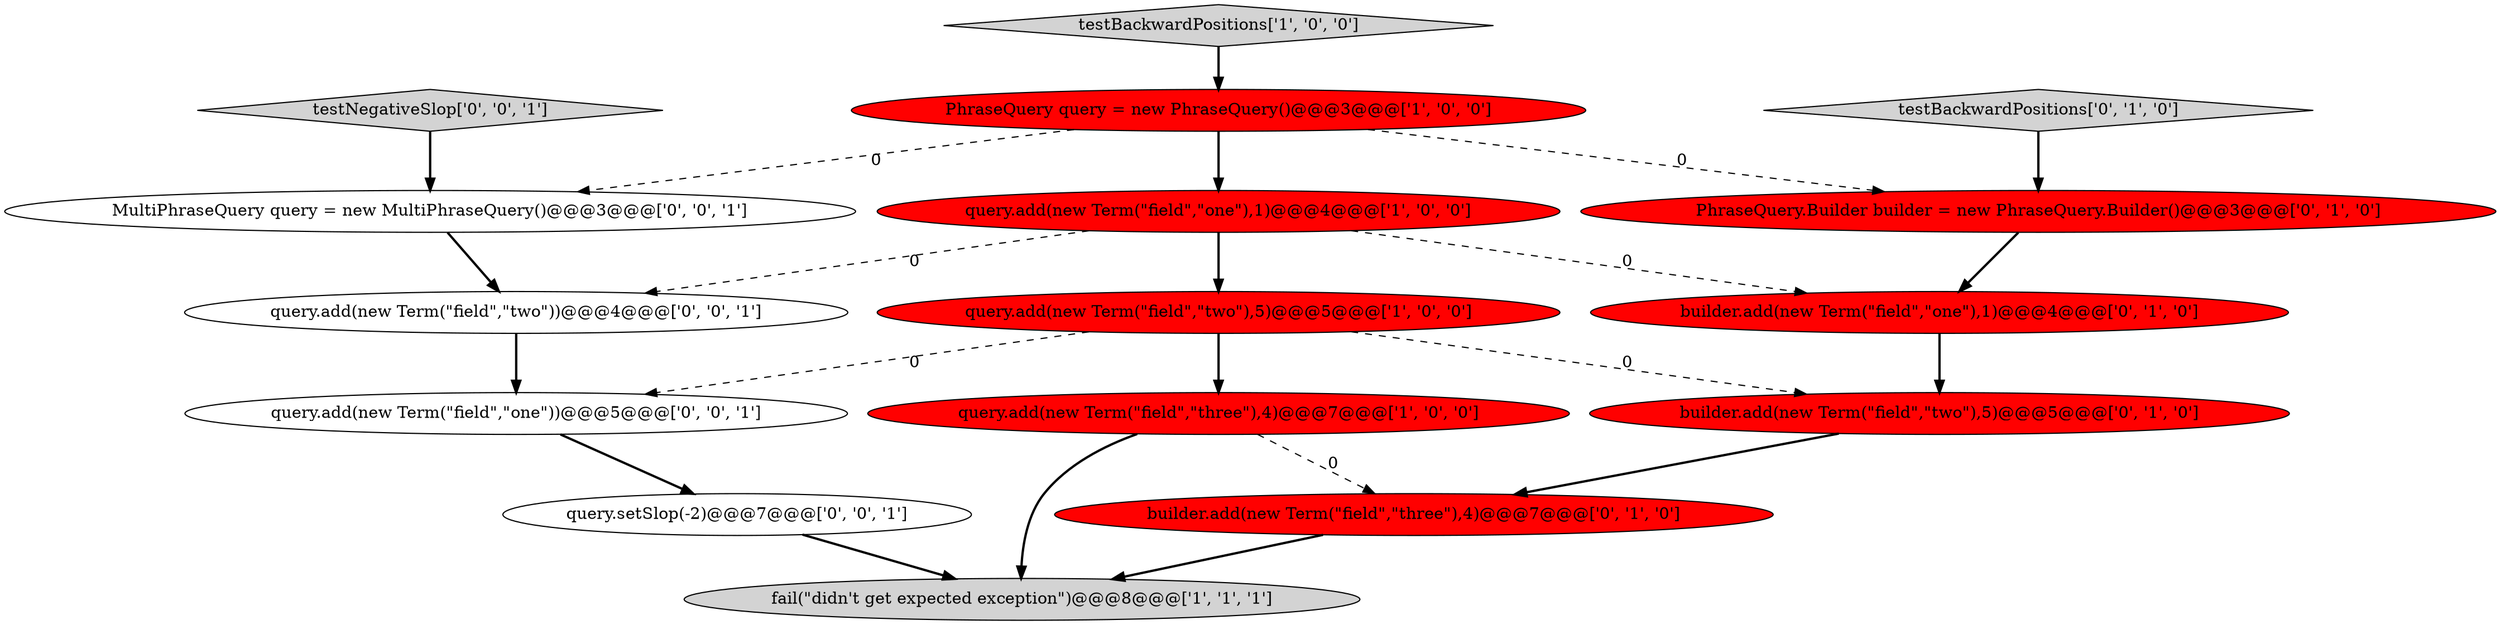 digraph {
15 [style = filled, label = "MultiPhraseQuery query = new MultiPhraseQuery()@@@3@@@['0', '0', '1']", fillcolor = white, shape = ellipse image = "AAA0AAABBB3BBB"];
14 [style = filled, label = "query.setSlop(-2)@@@7@@@['0', '0', '1']", fillcolor = white, shape = ellipse image = "AAA0AAABBB3BBB"];
6 [style = filled, label = "PhraseQuery.Builder builder = new PhraseQuery.Builder()@@@3@@@['0', '1', '0']", fillcolor = red, shape = ellipse image = "AAA1AAABBB2BBB"];
7 [style = filled, label = "builder.add(new Term(\"field\",\"three\"),4)@@@7@@@['0', '1', '0']", fillcolor = red, shape = ellipse image = "AAA1AAABBB2BBB"];
10 [style = filled, label = "builder.add(new Term(\"field\",\"one\"),1)@@@4@@@['0', '1', '0']", fillcolor = red, shape = ellipse image = "AAA1AAABBB2BBB"];
0 [style = filled, label = "PhraseQuery query = new PhraseQuery()@@@3@@@['1', '0', '0']", fillcolor = red, shape = ellipse image = "AAA1AAABBB1BBB"];
4 [style = filled, label = "fail(\"didn't get expected exception\")@@@8@@@['1', '1', '1']", fillcolor = lightgray, shape = ellipse image = "AAA0AAABBB1BBB"];
8 [style = filled, label = "testBackwardPositions['0', '1', '0']", fillcolor = lightgray, shape = diamond image = "AAA0AAABBB2BBB"];
11 [style = filled, label = "query.add(new Term(\"field\",\"two\"))@@@4@@@['0', '0', '1']", fillcolor = white, shape = ellipse image = "AAA0AAABBB3BBB"];
2 [style = filled, label = "query.add(new Term(\"field\",\"one\"),1)@@@4@@@['1', '0', '0']", fillcolor = red, shape = ellipse image = "AAA1AAABBB1BBB"];
12 [style = filled, label = "query.add(new Term(\"field\",\"one\"))@@@5@@@['0', '0', '1']", fillcolor = white, shape = ellipse image = "AAA0AAABBB3BBB"];
1 [style = filled, label = "query.add(new Term(\"field\",\"two\"),5)@@@5@@@['1', '0', '0']", fillcolor = red, shape = ellipse image = "AAA1AAABBB1BBB"];
13 [style = filled, label = "testNegativeSlop['0', '0', '1']", fillcolor = lightgray, shape = diamond image = "AAA0AAABBB3BBB"];
3 [style = filled, label = "query.add(new Term(\"field\",\"three\"),4)@@@7@@@['1', '0', '0']", fillcolor = red, shape = ellipse image = "AAA1AAABBB1BBB"];
5 [style = filled, label = "testBackwardPositions['1', '0', '0']", fillcolor = lightgray, shape = diamond image = "AAA0AAABBB1BBB"];
9 [style = filled, label = "builder.add(new Term(\"field\",\"two\"),5)@@@5@@@['0', '1', '0']", fillcolor = red, shape = ellipse image = "AAA1AAABBB2BBB"];
3->7 [style = dashed, label="0"];
2->1 [style = bold, label=""];
0->6 [style = dashed, label="0"];
0->2 [style = bold, label=""];
1->3 [style = bold, label=""];
0->15 [style = dashed, label="0"];
1->9 [style = dashed, label="0"];
8->6 [style = bold, label=""];
11->12 [style = bold, label=""];
7->4 [style = bold, label=""];
9->7 [style = bold, label=""];
3->4 [style = bold, label=""];
2->10 [style = dashed, label="0"];
1->12 [style = dashed, label="0"];
15->11 [style = bold, label=""];
5->0 [style = bold, label=""];
6->10 [style = bold, label=""];
12->14 [style = bold, label=""];
2->11 [style = dashed, label="0"];
10->9 [style = bold, label=""];
13->15 [style = bold, label=""];
14->4 [style = bold, label=""];
}
